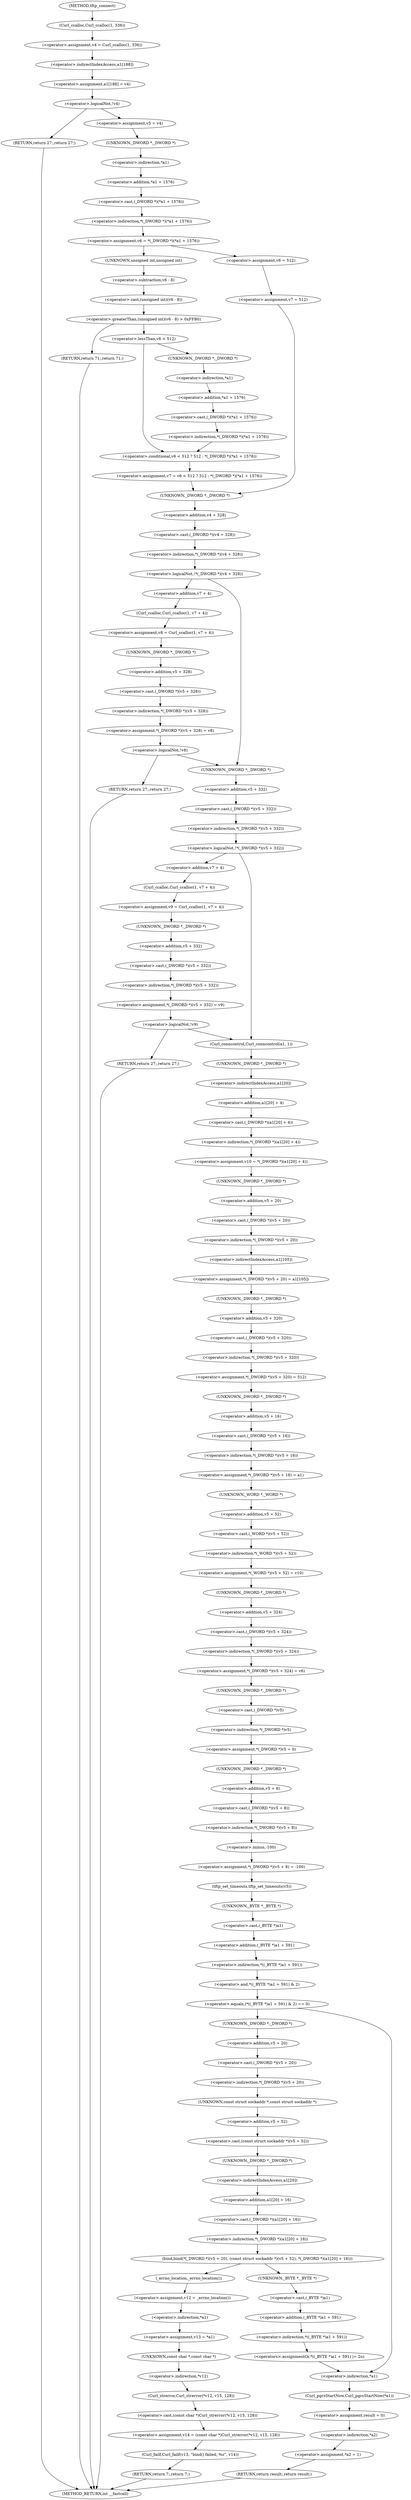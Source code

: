 digraph tftp_connect {  
"1000129" [label = "(<operator>.assignment,v4 = Curl_ccalloc(1, 336))" ]
"1000131" [label = "(Curl_ccalloc,Curl_ccalloc(1, 336))" ]
"1000134" [label = "(<operator>.assignment,a1[188] = v4)" ]
"1000135" [label = "(<operator>.indirectIndexAccess,a1[188])" ]
"1000140" [label = "(<operator>.logicalNot,!v4)" ]
"1000142" [label = "(RETURN,return 27;,return 27;)" ]
"1000144" [label = "(<operator>.assignment,v5 = v4)" ]
"1000147" [label = "(<operator>.assignment,v6 = *(_DWORD *)(*a1 + 1576))" ]
"1000149" [label = "(<operator>.indirection,*(_DWORD *)(*a1 + 1576))" ]
"1000150" [label = "(<operator>.cast,(_DWORD *)(*a1 + 1576))" ]
"1000151" [label = "(UNKNOWN,_DWORD *,_DWORD *)" ]
"1000152" [label = "(<operator>.addition,*a1 + 1576)" ]
"1000153" [label = "(<operator>.indirection,*a1)" ]
"1000160" [label = "(<operator>.greaterThan,(unsigned int)(v6 - 8) > 0xFFB0)" ]
"1000161" [label = "(<operator>.cast,(unsigned int)(v6 - 8))" ]
"1000162" [label = "(UNKNOWN,unsigned int,unsigned int)" ]
"1000163" [label = "(<operator>.subtraction,v6 - 8)" ]
"1000167" [label = "(RETURN,return 71;,return 71;)" ]
"1000169" [label = "(<operator>.assignment,v7 = v6 < 512 ? 512 : *(_DWORD *)(*a1 + 1576))" ]
"1000171" [label = "(<operator>.conditional,v6 < 512 ? 512 : *(_DWORD *)(*a1 + 1576))" ]
"1000172" [label = "(<operator>.lessThan,v6 < 512)" ]
"1000176" [label = "(<operator>.indirection,*(_DWORD *)(*a1 + 1576))" ]
"1000177" [label = "(<operator>.cast,(_DWORD *)(*a1 + 1576))" ]
"1000178" [label = "(UNKNOWN,_DWORD *,_DWORD *)" ]
"1000179" [label = "(<operator>.addition,*a1 + 1576)" ]
"1000180" [label = "(<operator>.indirection,*a1)" ]
"1000185" [label = "(<operator>.assignment,v6 = 512)" ]
"1000188" [label = "(<operator>.assignment,v7 = 512)" ]
"1000192" [label = "(<operator>.logicalNot,!*(_DWORD *)(v4 + 328))" ]
"1000193" [label = "(<operator>.indirection,*(_DWORD *)(v4 + 328))" ]
"1000194" [label = "(<operator>.cast,(_DWORD *)(v4 + 328))" ]
"1000195" [label = "(UNKNOWN,_DWORD *,_DWORD *)" ]
"1000196" [label = "(<operator>.addition,v4 + 328)" ]
"1000200" [label = "(<operator>.assignment,v8 = Curl_ccalloc(1, v7 + 4))" ]
"1000202" [label = "(Curl_ccalloc,Curl_ccalloc(1, v7 + 4))" ]
"1000204" [label = "(<operator>.addition,v7 + 4)" ]
"1000207" [label = "(<operator>.assignment,*(_DWORD *)(v5 + 328) = v8)" ]
"1000208" [label = "(<operator>.indirection,*(_DWORD *)(v5 + 328))" ]
"1000209" [label = "(<operator>.cast,(_DWORD *)(v5 + 328))" ]
"1000210" [label = "(UNKNOWN,_DWORD *,_DWORD *)" ]
"1000211" [label = "(<operator>.addition,v5 + 328)" ]
"1000216" [label = "(<operator>.logicalNot,!v8)" ]
"1000218" [label = "(RETURN,return 27;,return 27;)" ]
"1000221" [label = "(<operator>.logicalNot,!*(_DWORD *)(v5 + 332))" ]
"1000222" [label = "(<operator>.indirection,*(_DWORD *)(v5 + 332))" ]
"1000223" [label = "(<operator>.cast,(_DWORD *)(v5 + 332))" ]
"1000224" [label = "(UNKNOWN,_DWORD *,_DWORD *)" ]
"1000225" [label = "(<operator>.addition,v5 + 332)" ]
"1000229" [label = "(<operator>.assignment,v9 = Curl_ccalloc(1, v7 + 4))" ]
"1000231" [label = "(Curl_ccalloc,Curl_ccalloc(1, v7 + 4))" ]
"1000233" [label = "(<operator>.addition,v7 + 4)" ]
"1000236" [label = "(<operator>.assignment,*(_DWORD *)(v5 + 332) = v9)" ]
"1000237" [label = "(<operator>.indirection,*(_DWORD *)(v5 + 332))" ]
"1000238" [label = "(<operator>.cast,(_DWORD *)(v5 + 332))" ]
"1000239" [label = "(UNKNOWN,_DWORD *,_DWORD *)" ]
"1000240" [label = "(<operator>.addition,v5 + 332)" ]
"1000245" [label = "(<operator>.logicalNot,!v9)" ]
"1000247" [label = "(RETURN,return 27;,return 27;)" ]
"1000249" [label = "(Curl_conncontrol,Curl_conncontrol(a1, 1))" ]
"1000252" [label = "(<operator>.assignment,v10 = *(_DWORD *)(a1[20] + 4))" ]
"1000254" [label = "(<operator>.indirection,*(_DWORD *)(a1[20] + 4))" ]
"1000255" [label = "(<operator>.cast,(_DWORD *)(a1[20] + 4))" ]
"1000256" [label = "(UNKNOWN,_DWORD *,_DWORD *)" ]
"1000257" [label = "(<operator>.addition,a1[20] + 4)" ]
"1000258" [label = "(<operator>.indirectIndexAccess,a1[20])" ]
"1000262" [label = "(<operator>.assignment,*(_DWORD *)(v5 + 20) = a1[105])" ]
"1000263" [label = "(<operator>.indirection,*(_DWORD *)(v5 + 20))" ]
"1000264" [label = "(<operator>.cast,(_DWORD *)(v5 + 20))" ]
"1000265" [label = "(UNKNOWN,_DWORD *,_DWORD *)" ]
"1000266" [label = "(<operator>.addition,v5 + 20)" ]
"1000269" [label = "(<operator>.indirectIndexAccess,a1[105])" ]
"1000272" [label = "(<operator>.assignment,*(_DWORD *)(v5 + 320) = 512)" ]
"1000273" [label = "(<operator>.indirection,*(_DWORD *)(v5 + 320))" ]
"1000274" [label = "(<operator>.cast,(_DWORD *)(v5 + 320))" ]
"1000275" [label = "(UNKNOWN,_DWORD *,_DWORD *)" ]
"1000276" [label = "(<operator>.addition,v5 + 320)" ]
"1000280" [label = "(<operator>.assignment,*(_DWORD *)(v5 + 16) = a1)" ]
"1000281" [label = "(<operator>.indirection,*(_DWORD *)(v5 + 16))" ]
"1000282" [label = "(<operator>.cast,(_DWORD *)(v5 + 16))" ]
"1000283" [label = "(UNKNOWN,_DWORD *,_DWORD *)" ]
"1000284" [label = "(<operator>.addition,v5 + 16)" ]
"1000288" [label = "(<operator>.assignment,*(_WORD *)(v5 + 52) = v10)" ]
"1000289" [label = "(<operator>.indirection,*(_WORD *)(v5 + 52))" ]
"1000290" [label = "(<operator>.cast,(_WORD *)(v5 + 52))" ]
"1000291" [label = "(UNKNOWN,_WORD *,_WORD *)" ]
"1000292" [label = "(<operator>.addition,v5 + 52)" ]
"1000296" [label = "(<operator>.assignment,*(_DWORD *)(v5 + 324) = v6)" ]
"1000297" [label = "(<operator>.indirection,*(_DWORD *)(v5 + 324))" ]
"1000298" [label = "(<operator>.cast,(_DWORD *)(v5 + 324))" ]
"1000299" [label = "(UNKNOWN,_DWORD *,_DWORD *)" ]
"1000300" [label = "(<operator>.addition,v5 + 324)" ]
"1000304" [label = "(<operator>.assignment,*(_DWORD *)v5 = 0)" ]
"1000305" [label = "(<operator>.indirection,*(_DWORD *)v5)" ]
"1000306" [label = "(<operator>.cast,(_DWORD *)v5)" ]
"1000307" [label = "(UNKNOWN,_DWORD *,_DWORD *)" ]
"1000310" [label = "(<operator>.assignment,*(_DWORD *)(v5 + 8) = -100)" ]
"1000311" [label = "(<operator>.indirection,*(_DWORD *)(v5 + 8))" ]
"1000312" [label = "(<operator>.cast,(_DWORD *)(v5 + 8))" ]
"1000313" [label = "(UNKNOWN,_DWORD *,_DWORD *)" ]
"1000314" [label = "(<operator>.addition,v5 + 8)" ]
"1000317" [label = "(<operator>.minus,-100)" ]
"1000319" [label = "(tftp_set_timeouts,tftp_set_timeouts(v5))" ]
"1000322" [label = "(<operator>.equals,(*((_BYTE *)a1 + 591) & 2) == 0)" ]
"1000323" [label = "(<operator>.and,*((_BYTE *)a1 + 591) & 2)" ]
"1000324" [label = "(<operator>.indirection,*((_BYTE *)a1 + 591))" ]
"1000325" [label = "(<operator>.addition,(_BYTE *)a1 + 591)" ]
"1000326" [label = "(<operator>.cast,(_BYTE *)a1)" ]
"1000327" [label = "(UNKNOWN,_BYTE *,_BYTE *)" ]
"1000334" [label = "(bind,bind(*(_DWORD *)(v5 + 20), (const struct sockaddr *)(v5 + 52), *(_DWORD *)(a1[20] + 16)))" ]
"1000335" [label = "(<operator>.indirection,*(_DWORD *)(v5 + 20))" ]
"1000336" [label = "(<operator>.cast,(_DWORD *)(v5 + 20))" ]
"1000337" [label = "(UNKNOWN,_DWORD *,_DWORD *)" ]
"1000338" [label = "(<operator>.addition,v5 + 20)" ]
"1000341" [label = "(<operator>.cast,(const struct sockaddr *)(v5 + 52))" ]
"1000342" [label = "(UNKNOWN,const struct sockaddr *,const struct sockaddr *)" ]
"1000343" [label = "(<operator>.addition,v5 + 52)" ]
"1000346" [label = "(<operator>.indirection,*(_DWORD *)(a1[20] + 16))" ]
"1000347" [label = "(<operator>.cast,(_DWORD *)(a1[20] + 16))" ]
"1000348" [label = "(UNKNOWN,_DWORD *,_DWORD *)" ]
"1000349" [label = "(<operator>.addition,a1[20] + 16)" ]
"1000350" [label = "(<operator>.indirectIndexAccess,a1[20])" ]
"1000355" [label = "(<operator>.assignment,v12 = _errno_location())" ]
"1000357" [label = "(_errno_location,_errno_location())" ]
"1000358" [label = "(<operator>.assignment,v13 = *a1)" ]
"1000360" [label = "(<operator>.indirection,*a1)" ]
"1000362" [label = "(<operator>.assignment,v14 = (const char *)Curl_strerror(*v12, v15, 128))" ]
"1000364" [label = "(<operator>.cast,(const char *)Curl_strerror(*v12, v15, 128))" ]
"1000365" [label = "(UNKNOWN,const char *,const char *)" ]
"1000366" [label = "(Curl_strerror,Curl_strerror(*v12, v15, 128))" ]
"1000367" [label = "(<operator>.indirection,*v12)" ]
"1000371" [label = "(Curl_failf,Curl_failf(v13, \"bind() failed; %s\", v14))" ]
"1000375" [label = "(RETURN,return 7;,return 7;)" ]
"1000377" [label = "(<operators>.assignmentOr,*((_BYTE *)a1 + 591) |= 2u)" ]
"1000378" [label = "(<operator>.indirection,*((_BYTE *)a1 + 591))" ]
"1000379" [label = "(<operator>.addition,(_BYTE *)a1 + 591)" ]
"1000380" [label = "(<operator>.cast,(_BYTE *)a1)" ]
"1000381" [label = "(UNKNOWN,_BYTE *,_BYTE *)" ]
"1000385" [label = "(Curl_pgrsStartNow,Curl_pgrsStartNow(*a1))" ]
"1000386" [label = "(<operator>.indirection,*a1)" ]
"1000388" [label = "(<operator>.assignment,result = 0)" ]
"1000391" [label = "(<operator>.assignment,*a2 = 1)" ]
"1000392" [label = "(<operator>.indirection,*a2)" ]
"1000395" [label = "(RETURN,return result;,return result;)" ]
"1000113" [label = "(METHOD,tftp_connect)" ]
"1000397" [label = "(METHOD_RETURN,int __fastcall)" ]
  "1000129" -> "1000135" 
  "1000131" -> "1000129" 
  "1000134" -> "1000140" 
  "1000135" -> "1000134" 
  "1000140" -> "1000142" 
  "1000140" -> "1000144" 
  "1000142" -> "1000397" 
  "1000144" -> "1000151" 
  "1000147" -> "1000162" 
  "1000147" -> "1000185" 
  "1000149" -> "1000147" 
  "1000150" -> "1000149" 
  "1000151" -> "1000153" 
  "1000152" -> "1000150" 
  "1000153" -> "1000152" 
  "1000160" -> "1000167" 
  "1000160" -> "1000172" 
  "1000161" -> "1000160" 
  "1000162" -> "1000163" 
  "1000163" -> "1000161" 
  "1000167" -> "1000397" 
  "1000169" -> "1000195" 
  "1000171" -> "1000169" 
  "1000172" -> "1000178" 
  "1000172" -> "1000171" 
  "1000176" -> "1000171" 
  "1000177" -> "1000176" 
  "1000178" -> "1000180" 
  "1000179" -> "1000177" 
  "1000180" -> "1000179" 
  "1000185" -> "1000188" 
  "1000188" -> "1000195" 
  "1000192" -> "1000224" 
  "1000192" -> "1000204" 
  "1000193" -> "1000192" 
  "1000194" -> "1000193" 
  "1000195" -> "1000196" 
  "1000196" -> "1000194" 
  "1000200" -> "1000210" 
  "1000202" -> "1000200" 
  "1000204" -> "1000202" 
  "1000207" -> "1000216" 
  "1000208" -> "1000207" 
  "1000209" -> "1000208" 
  "1000210" -> "1000211" 
  "1000211" -> "1000209" 
  "1000216" -> "1000224" 
  "1000216" -> "1000218" 
  "1000218" -> "1000397" 
  "1000221" -> "1000233" 
  "1000221" -> "1000249" 
  "1000222" -> "1000221" 
  "1000223" -> "1000222" 
  "1000224" -> "1000225" 
  "1000225" -> "1000223" 
  "1000229" -> "1000239" 
  "1000231" -> "1000229" 
  "1000233" -> "1000231" 
  "1000236" -> "1000245" 
  "1000237" -> "1000236" 
  "1000238" -> "1000237" 
  "1000239" -> "1000240" 
  "1000240" -> "1000238" 
  "1000245" -> "1000247" 
  "1000245" -> "1000249" 
  "1000247" -> "1000397" 
  "1000249" -> "1000256" 
  "1000252" -> "1000265" 
  "1000254" -> "1000252" 
  "1000255" -> "1000254" 
  "1000256" -> "1000258" 
  "1000257" -> "1000255" 
  "1000258" -> "1000257" 
  "1000262" -> "1000275" 
  "1000263" -> "1000269" 
  "1000264" -> "1000263" 
  "1000265" -> "1000266" 
  "1000266" -> "1000264" 
  "1000269" -> "1000262" 
  "1000272" -> "1000283" 
  "1000273" -> "1000272" 
  "1000274" -> "1000273" 
  "1000275" -> "1000276" 
  "1000276" -> "1000274" 
  "1000280" -> "1000291" 
  "1000281" -> "1000280" 
  "1000282" -> "1000281" 
  "1000283" -> "1000284" 
  "1000284" -> "1000282" 
  "1000288" -> "1000299" 
  "1000289" -> "1000288" 
  "1000290" -> "1000289" 
  "1000291" -> "1000292" 
  "1000292" -> "1000290" 
  "1000296" -> "1000307" 
  "1000297" -> "1000296" 
  "1000298" -> "1000297" 
  "1000299" -> "1000300" 
  "1000300" -> "1000298" 
  "1000304" -> "1000313" 
  "1000305" -> "1000304" 
  "1000306" -> "1000305" 
  "1000307" -> "1000306" 
  "1000310" -> "1000319" 
  "1000311" -> "1000317" 
  "1000312" -> "1000311" 
  "1000313" -> "1000314" 
  "1000314" -> "1000312" 
  "1000317" -> "1000310" 
  "1000319" -> "1000327" 
  "1000322" -> "1000337" 
  "1000322" -> "1000386" 
  "1000323" -> "1000322" 
  "1000324" -> "1000323" 
  "1000325" -> "1000324" 
  "1000326" -> "1000325" 
  "1000327" -> "1000326" 
  "1000334" -> "1000381" 
  "1000334" -> "1000357" 
  "1000335" -> "1000342" 
  "1000336" -> "1000335" 
  "1000337" -> "1000338" 
  "1000338" -> "1000336" 
  "1000341" -> "1000348" 
  "1000342" -> "1000343" 
  "1000343" -> "1000341" 
  "1000346" -> "1000334" 
  "1000347" -> "1000346" 
  "1000348" -> "1000350" 
  "1000349" -> "1000347" 
  "1000350" -> "1000349" 
  "1000355" -> "1000360" 
  "1000357" -> "1000355" 
  "1000358" -> "1000365" 
  "1000360" -> "1000358" 
  "1000362" -> "1000371" 
  "1000364" -> "1000362" 
  "1000365" -> "1000367" 
  "1000366" -> "1000364" 
  "1000367" -> "1000366" 
  "1000371" -> "1000375" 
  "1000375" -> "1000397" 
  "1000377" -> "1000386" 
  "1000378" -> "1000377" 
  "1000379" -> "1000378" 
  "1000380" -> "1000379" 
  "1000381" -> "1000380" 
  "1000385" -> "1000388" 
  "1000386" -> "1000385" 
  "1000388" -> "1000392" 
  "1000391" -> "1000395" 
  "1000392" -> "1000391" 
  "1000395" -> "1000397" 
  "1000113" -> "1000131" 
}
